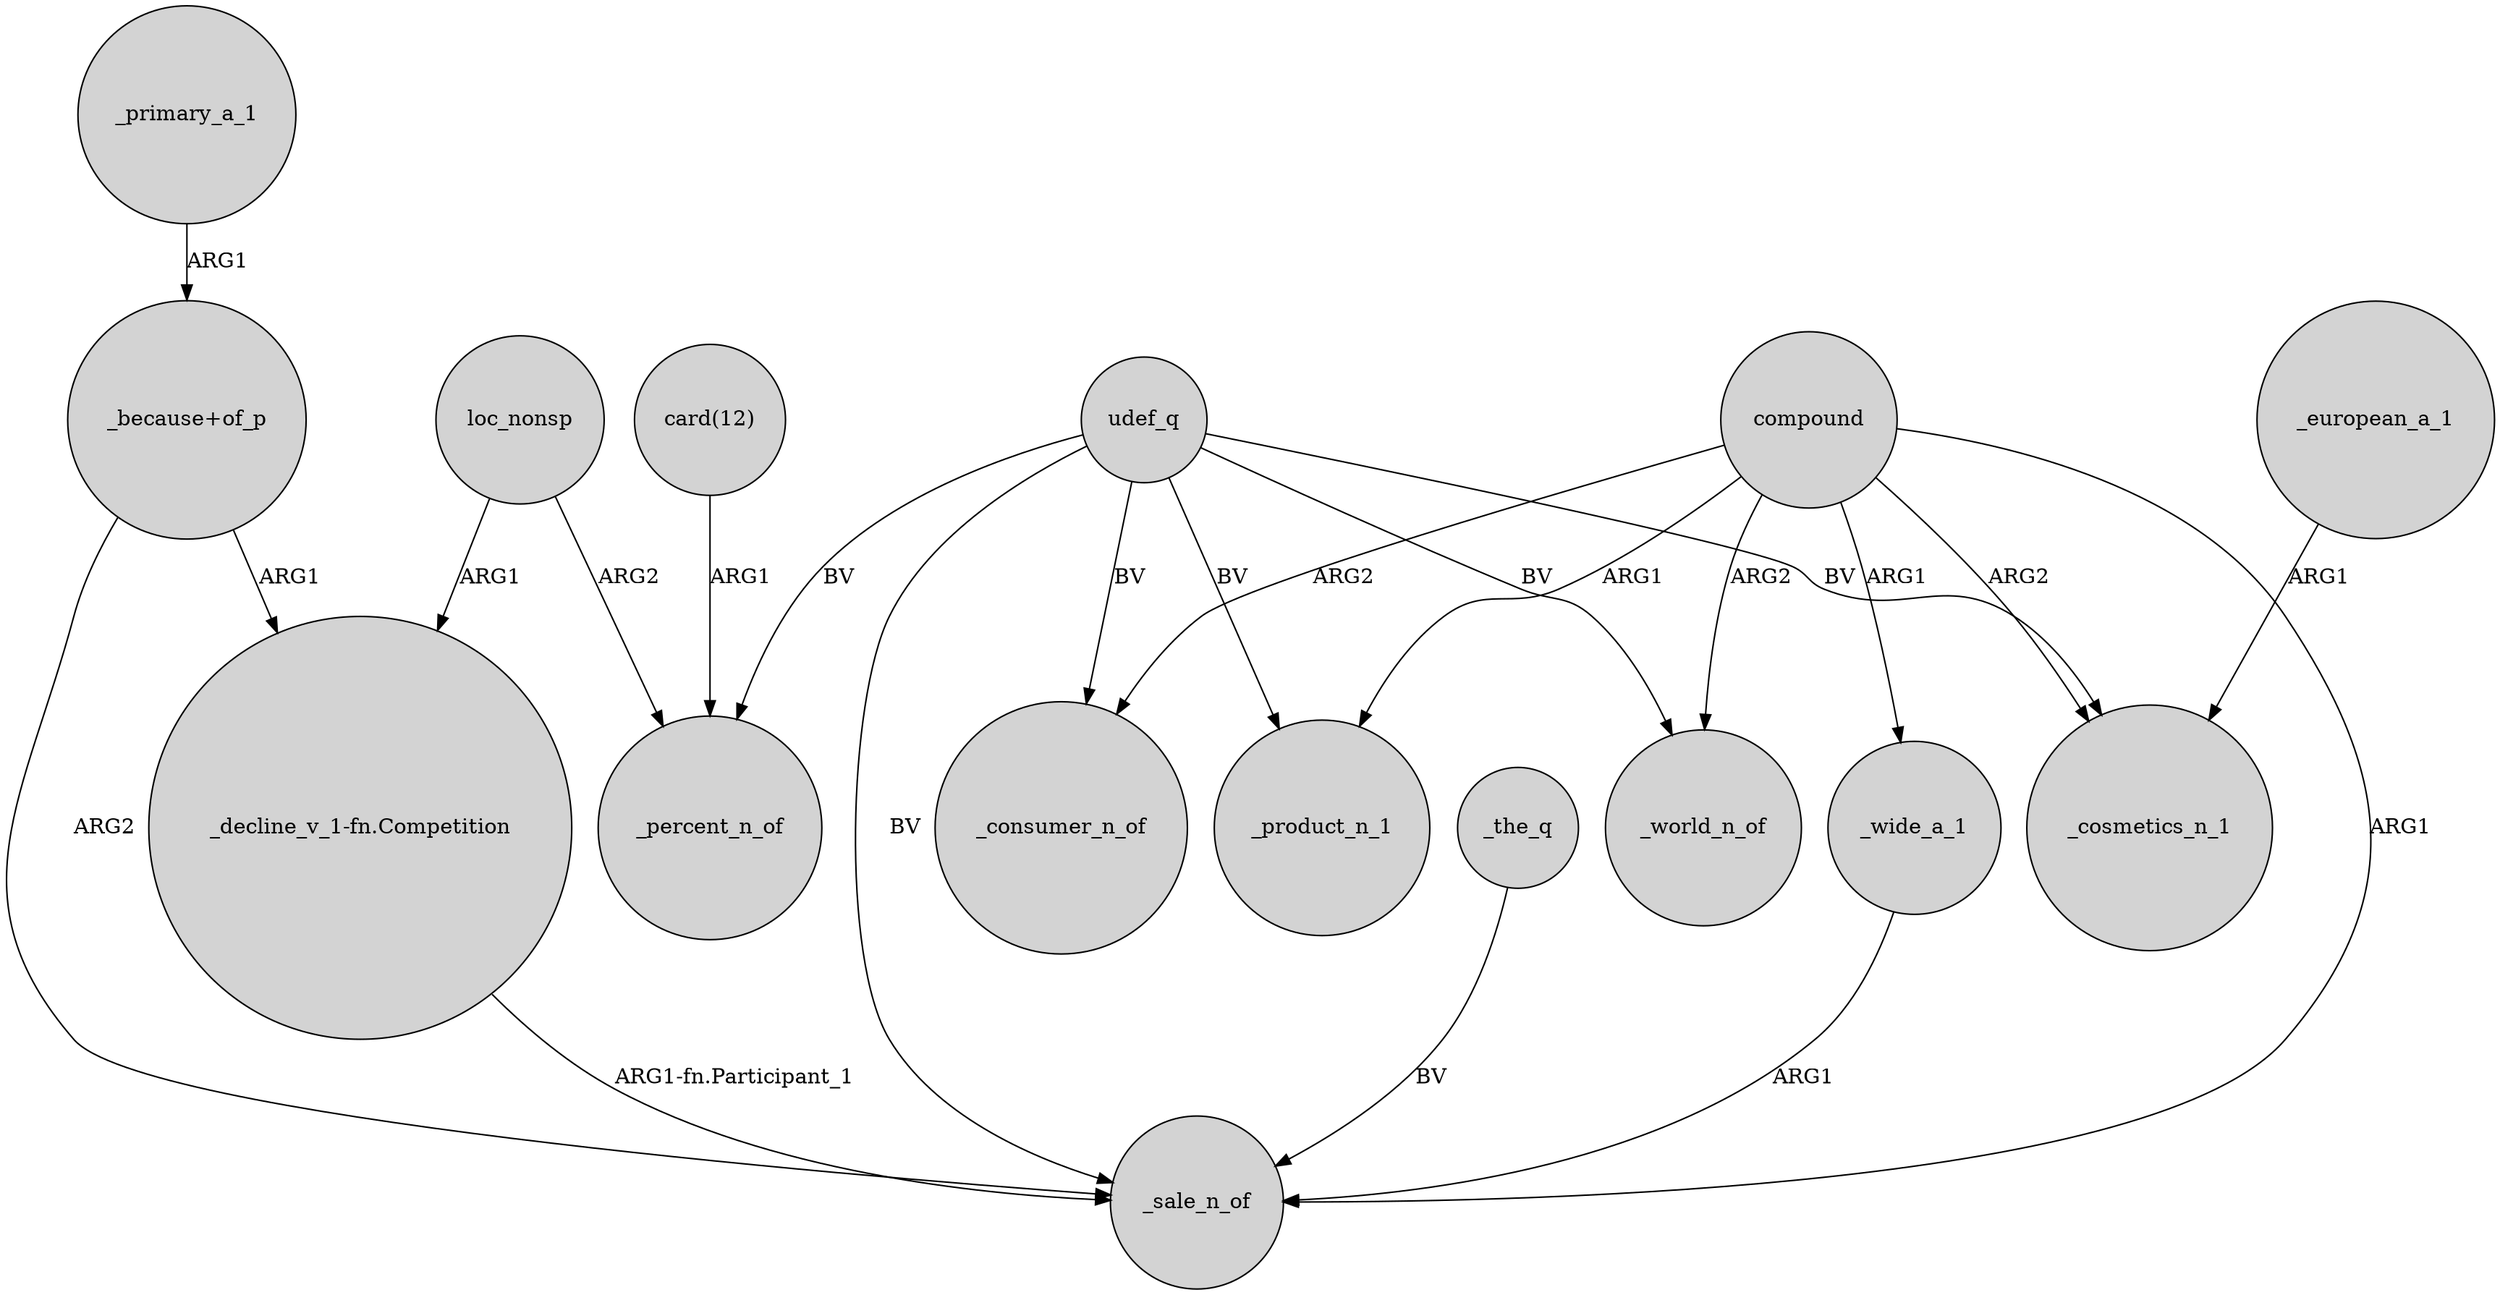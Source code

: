digraph {
	node [shape=circle style=filled]
	udef_q -> _world_n_of [label=BV]
	"_decline_v_1-fn.Competition" -> _sale_n_of [label="ARG1-fn.Participant_1"]
	"_because+of_p" -> _sale_n_of [label=ARG2]
	compound -> _wide_a_1 [label=ARG1]
	loc_nonsp -> "_decline_v_1-fn.Competition" [label=ARG1]
	compound -> _cosmetics_n_1 [label=ARG2]
	_european_a_1 -> _cosmetics_n_1 [label=ARG1]
	udef_q -> _product_n_1 [label=BV]
	udef_q -> _sale_n_of [label=BV]
	_wide_a_1 -> _sale_n_of [label=ARG1]
	_primary_a_1 -> "_because+of_p" [label=ARG1]
	udef_q -> _percent_n_of [label=BV]
	"card(12)" -> _percent_n_of [label=ARG1]
	"_because+of_p" -> "_decline_v_1-fn.Competition" [label=ARG1]
	compound -> _world_n_of [label=ARG2]
	udef_q -> _consumer_n_of [label=BV]
	udef_q -> _cosmetics_n_1 [label=BV]
	compound -> _consumer_n_of [label=ARG2]
	compound -> _product_n_1 [label=ARG1]
	_the_q -> _sale_n_of [label=BV]
	compound -> _sale_n_of [label=ARG1]
	loc_nonsp -> _percent_n_of [label=ARG2]
}
